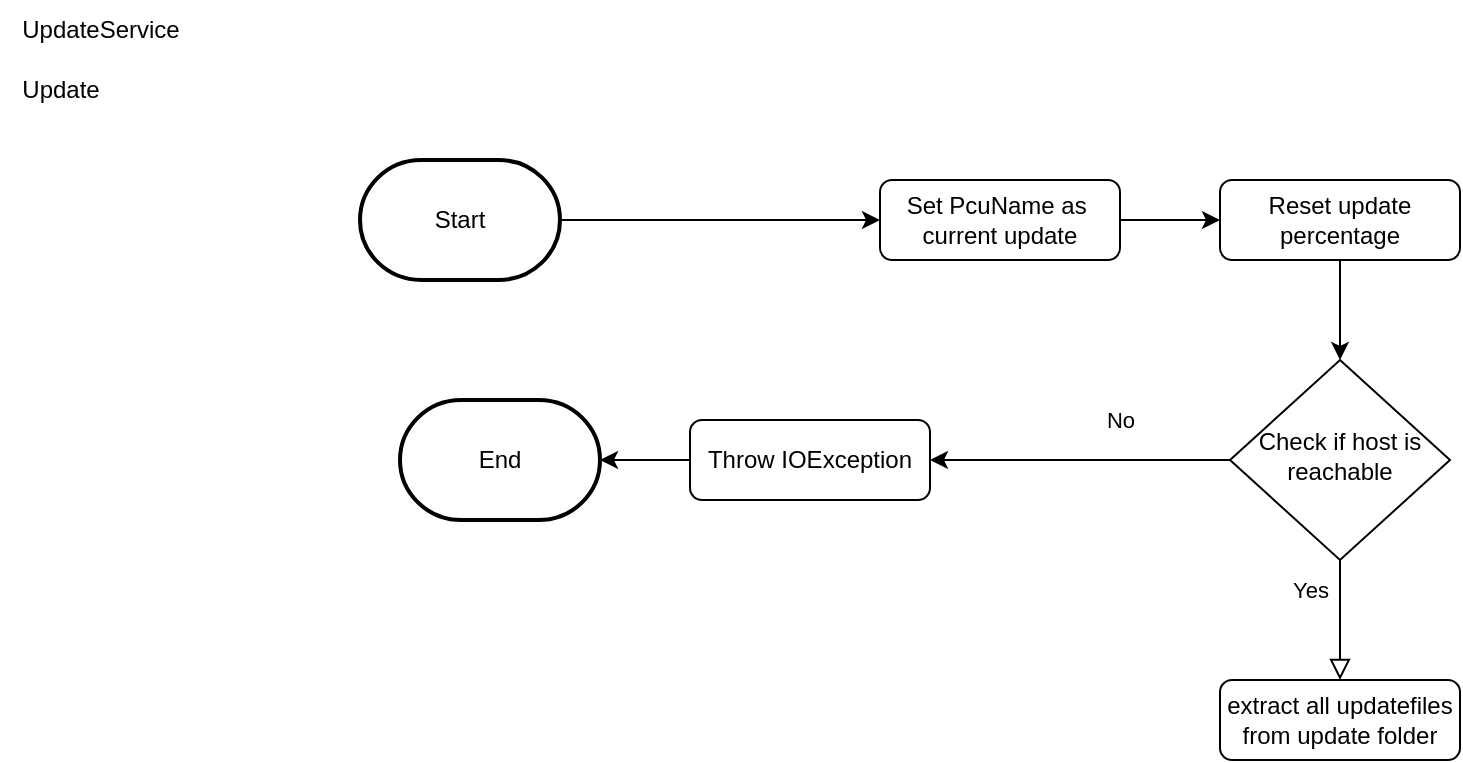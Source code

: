 <mxfile version="23.1.2" type="github">
  <diagram id="C5RBs43oDa-KdzZeNtuy" name="Page-1">
    <mxGraphModel dx="1434" dy="698" grid="1" gridSize="10" guides="1" tooltips="1" connect="1" arrows="1" fold="1" page="1" pageScale="1" pageWidth="827" pageHeight="1169" math="0" shadow="0">
      <root>
        <mxCell id="WIyWlLk6GJQsqaUBKTNV-0" />
        <mxCell id="WIyWlLk6GJQsqaUBKTNV-1" parent="WIyWlLk6GJQsqaUBKTNV-0" />
        <mxCell id="KiOhNjsRn19e5gCm-0zP-0" value="&lt;div&gt;UpdateService&lt;/div&gt;" style="text;html=1;align=center;verticalAlign=middle;resizable=0;points=[];autosize=1;strokeColor=none;fillColor=none;" vertex="1" parent="WIyWlLk6GJQsqaUBKTNV-1">
          <mxGeometry x="30" y="20" width="100" height="30" as="geometry" />
        </mxCell>
        <mxCell id="KiOhNjsRn19e5gCm-0zP-1" value="&lt;div&gt;Update&lt;/div&gt;" style="text;html=1;align=center;verticalAlign=middle;resizable=0;points=[];autosize=1;strokeColor=none;fillColor=none;" vertex="1" parent="WIyWlLk6GJQsqaUBKTNV-1">
          <mxGeometry x="30" y="50" width="60" height="30" as="geometry" />
        </mxCell>
        <mxCell id="KiOhNjsRn19e5gCm-0zP-18" value="" style="edgeStyle=orthogonalEdgeStyle;rounded=0;orthogonalLoop=1;jettySize=auto;html=1;" edge="1" parent="WIyWlLk6GJQsqaUBKTNV-1" source="KiOhNjsRn19e5gCm-0zP-3" target="KiOhNjsRn19e5gCm-0zP-17">
          <mxGeometry relative="1" as="geometry" />
        </mxCell>
        <mxCell id="KiOhNjsRn19e5gCm-0zP-3" value="Set PcuName as&amp;nbsp; current update" style="rounded=1;whiteSpace=wrap;html=1;fontSize=12;glass=0;strokeWidth=1;shadow=0;" vertex="1" parent="WIyWlLk6GJQsqaUBKTNV-1">
          <mxGeometry x="470" y="110" width="120" height="40" as="geometry" />
        </mxCell>
        <mxCell id="KiOhNjsRn19e5gCm-0zP-20" style="edgeStyle=orthogonalEdgeStyle;rounded=0;orthogonalLoop=1;jettySize=auto;html=1;entryX=1;entryY=0.5;entryDx=0;entryDy=0;" edge="1" parent="WIyWlLk6GJQsqaUBKTNV-1" source="KiOhNjsRn19e5gCm-0zP-6" target="KiOhNjsRn19e5gCm-0zP-13">
          <mxGeometry relative="1" as="geometry" />
        </mxCell>
        <mxCell id="KiOhNjsRn19e5gCm-0zP-21" value="No" style="edgeLabel;html=1;align=center;verticalAlign=middle;resizable=0;points=[];" vertex="1" connectable="0" parent="KiOhNjsRn19e5gCm-0zP-20">
          <mxGeometry x="0.12" y="-5" relative="1" as="geometry">
            <mxPoint x="29" y="-15" as="offset" />
          </mxGeometry>
        </mxCell>
        <mxCell id="KiOhNjsRn19e5gCm-0zP-6" value="Check if host is reachable" style="rhombus;whiteSpace=wrap;html=1;shadow=0;fontFamily=Helvetica;fontSize=12;align=center;strokeWidth=1;spacing=6;spacingTop=-4;" vertex="1" parent="WIyWlLk6GJQsqaUBKTNV-1">
          <mxGeometry x="645" y="200" width="110" height="100" as="geometry" />
        </mxCell>
        <mxCell id="KiOhNjsRn19e5gCm-0zP-7" style="edgeStyle=orthogonalEdgeStyle;rounded=0;orthogonalLoop=1;jettySize=auto;html=1;entryX=0;entryY=0.5;entryDx=0;entryDy=0;exitX=1;exitY=0.5;exitDx=0;exitDy=0;exitPerimeter=0;" edge="1" parent="WIyWlLk6GJQsqaUBKTNV-1" source="KiOhNjsRn19e5gCm-0zP-16" target="KiOhNjsRn19e5gCm-0zP-3">
          <mxGeometry relative="1" as="geometry">
            <mxPoint x="315" y="130" as="sourcePoint" />
          </mxGeometry>
        </mxCell>
        <mxCell id="KiOhNjsRn19e5gCm-0zP-10" value="Yes" style="edgeStyle=orthogonalEdgeStyle;rounded=0;html=1;jettySize=auto;orthogonalLoop=1;fontSize=11;endArrow=block;endFill=0;endSize=8;strokeWidth=1;shadow=0;labelBackgroundColor=none;entryX=0.5;entryY=0;entryDx=0;entryDy=0;exitX=0.5;exitY=1;exitDx=0;exitDy=0;" edge="1" parent="WIyWlLk6GJQsqaUBKTNV-1" source="KiOhNjsRn19e5gCm-0zP-6" target="KiOhNjsRn19e5gCm-0zP-11">
          <mxGeometry x="-0.5" y="-15" relative="1" as="geometry">
            <mxPoint as="offset" />
            <mxPoint x="265" y="440" as="sourcePoint" />
            <mxPoint x="265" y="510" as="targetPoint" />
          </mxGeometry>
        </mxCell>
        <mxCell id="KiOhNjsRn19e5gCm-0zP-11" value="&lt;div&gt;extract all updatefiles&lt;/div&gt;&lt;div&gt;from update folder&lt;br&gt;&lt;/div&gt;" style="rounded=1;whiteSpace=wrap;html=1;fontSize=12;glass=0;strokeWidth=1;shadow=0;" vertex="1" parent="WIyWlLk6GJQsqaUBKTNV-1">
          <mxGeometry x="640" y="360" width="120" height="40" as="geometry" />
        </mxCell>
        <mxCell id="KiOhNjsRn19e5gCm-0zP-13" value="Throw IOException" style="rounded=1;whiteSpace=wrap;html=1;fontSize=12;glass=0;strokeWidth=1;shadow=0;" vertex="1" parent="WIyWlLk6GJQsqaUBKTNV-1">
          <mxGeometry x="375" y="230" width="120" height="40" as="geometry" />
        </mxCell>
        <mxCell id="KiOhNjsRn19e5gCm-0zP-16" value="Start" style="strokeWidth=2;html=1;shape=mxgraph.flowchart.terminator;whiteSpace=wrap;" vertex="1" parent="WIyWlLk6GJQsqaUBKTNV-1">
          <mxGeometry x="210" y="100" width="100" height="60" as="geometry" />
        </mxCell>
        <mxCell id="KiOhNjsRn19e5gCm-0zP-19" style="edgeStyle=orthogonalEdgeStyle;rounded=0;orthogonalLoop=1;jettySize=auto;html=1;entryX=0.5;entryY=0;entryDx=0;entryDy=0;" edge="1" parent="WIyWlLk6GJQsqaUBKTNV-1" source="KiOhNjsRn19e5gCm-0zP-17" target="KiOhNjsRn19e5gCm-0zP-6">
          <mxGeometry relative="1" as="geometry">
            <mxPoint x="700" y="190" as="targetPoint" />
          </mxGeometry>
        </mxCell>
        <mxCell id="KiOhNjsRn19e5gCm-0zP-17" value="Reset update percentage" style="rounded=1;whiteSpace=wrap;html=1;fontSize=12;glass=0;strokeWidth=1;shadow=0;" vertex="1" parent="WIyWlLk6GJQsqaUBKTNV-1">
          <mxGeometry x="640" y="110" width="120" height="40" as="geometry" />
        </mxCell>
        <mxCell id="KiOhNjsRn19e5gCm-0zP-22" value="End" style="strokeWidth=2;html=1;shape=mxgraph.flowchart.terminator;whiteSpace=wrap;" vertex="1" parent="WIyWlLk6GJQsqaUBKTNV-1">
          <mxGeometry x="230" y="220" width="100" height="60" as="geometry" />
        </mxCell>
        <mxCell id="KiOhNjsRn19e5gCm-0zP-23" style="edgeStyle=orthogonalEdgeStyle;rounded=0;orthogonalLoop=1;jettySize=auto;html=1;entryX=1;entryY=0.5;entryDx=0;entryDy=0;entryPerimeter=0;" edge="1" parent="WIyWlLk6GJQsqaUBKTNV-1" source="KiOhNjsRn19e5gCm-0zP-13" target="KiOhNjsRn19e5gCm-0zP-22">
          <mxGeometry relative="1" as="geometry" />
        </mxCell>
      </root>
    </mxGraphModel>
  </diagram>
</mxfile>
